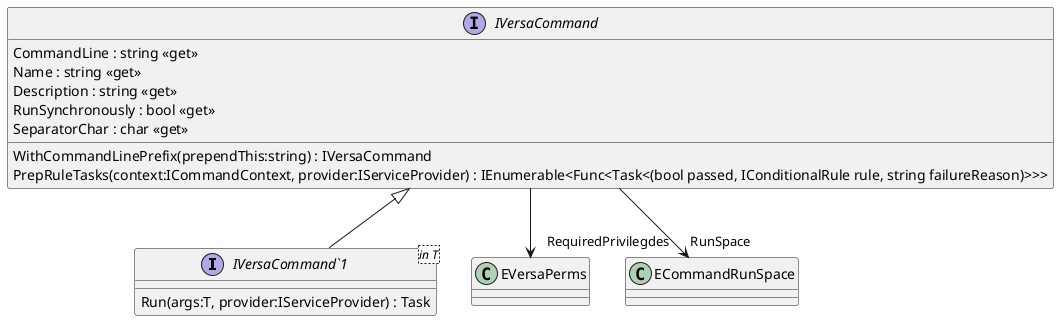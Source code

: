 @startuml
interface "IVersaCommand`1"<in T> {
    Run(args:T, provider:IServiceProvider) : Task
}
interface IVersaCommand {
    CommandLine : string <<get>>
    Name : string <<get>>
    Description : string <<get>>
    RunSynchronously : bool <<get>>
    SeparatorChar : char <<get>>
    WithCommandLinePrefix(prependThis:string) : IVersaCommand
    PrepRuleTasks(context:ICommandContext, provider:IServiceProvider) : IEnumerable<Func<Task<(bool passed, IConditionalRule rule, string failureReason)>>>
}
IVersaCommand <|-- "IVersaCommand`1"
IVersaCommand --> "RequiredPrivilegdes" EVersaPerms
IVersaCommand --> "RunSpace" ECommandRunSpace
@enduml
